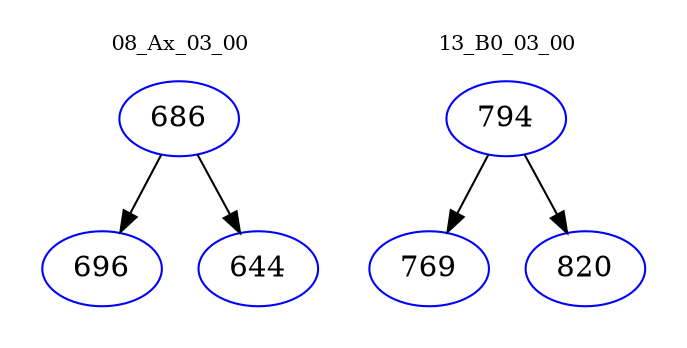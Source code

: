 digraph{
subgraph cluster_0 {
color = white
label = "08_Ax_03_00";
fontsize=10;
T0_686 [label="686", color="blue"]
T0_686 -> T0_696 [color="black"]
T0_696 [label="696", color="blue"]
T0_686 -> T0_644 [color="black"]
T0_644 [label="644", color="blue"]
}
subgraph cluster_1 {
color = white
label = "13_B0_03_00";
fontsize=10;
T1_794 [label="794", color="blue"]
T1_794 -> T1_769 [color="black"]
T1_769 [label="769", color="blue"]
T1_794 -> T1_820 [color="black"]
T1_820 [label="820", color="blue"]
}
}
